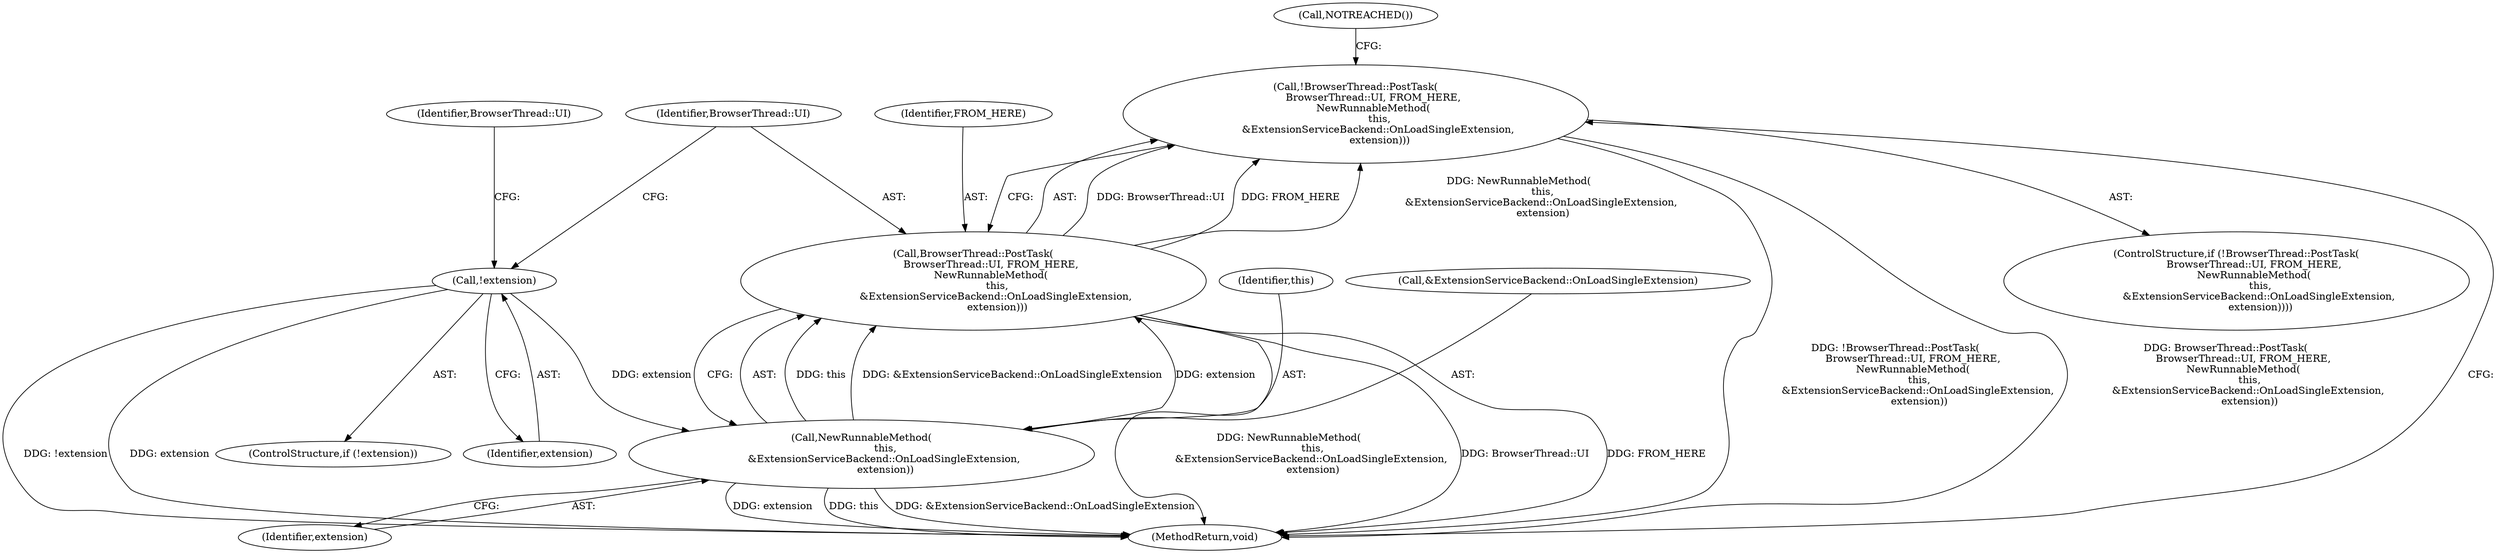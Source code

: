 digraph "0_Chrome_5fb88938e3210391f8c948f127fd96d9c2979119@API" {
"1000149" [label="(Call,!BrowserThread::PostTask(\n           BrowserThread::UI, FROM_HERE,\n           NewRunnableMethod(\n               this,\n              &ExtensionServiceBackend::OnLoadSingleExtension,\n               extension)))"];
"1000150" [label="(Call,BrowserThread::PostTask(\n           BrowserThread::UI, FROM_HERE,\n           NewRunnableMethod(\n               this,\n              &ExtensionServiceBackend::OnLoadSingleExtension,\n               extension)))"];
"1000153" [label="(Call,NewRunnableMethod(\n               this,\n              &ExtensionServiceBackend::OnLoadSingleExtension,\n               extension))"];
"1000130" [label="(Call,!extension)"];
"1000152" [label="(Identifier,FROM_HERE)"];
"1000159" [label="(MethodReturn,void)"];
"1000149" [label="(Call,!BrowserThread::PostTask(\n           BrowserThread::UI, FROM_HERE,\n           NewRunnableMethod(\n               this,\n              &ExtensionServiceBackend::OnLoadSingleExtension,\n               extension)))"];
"1000150" [label="(Call,BrowserThread::PostTask(\n           BrowserThread::UI, FROM_HERE,\n           NewRunnableMethod(\n               this,\n              &ExtensionServiceBackend::OnLoadSingleExtension,\n               extension)))"];
"1000154" [label="(Identifier,this)"];
"1000130" [label="(Call,!extension)"];
"1000158" [label="(Call,NOTREACHED())"];
"1000129" [label="(ControlStructure,if (!extension))"];
"1000131" [label="(Identifier,extension)"];
"1000136" [label="(Identifier,BrowserThread::UI)"];
"1000157" [label="(Identifier,extension)"];
"1000148" [label="(ControlStructure,if (!BrowserThread::PostTask(\n           BrowserThread::UI, FROM_HERE,\n           NewRunnableMethod(\n               this,\n              &ExtensionServiceBackend::OnLoadSingleExtension,\n               extension))))"];
"1000153" [label="(Call,NewRunnableMethod(\n               this,\n              &ExtensionServiceBackend::OnLoadSingleExtension,\n               extension))"];
"1000151" [label="(Identifier,BrowserThread::UI)"];
"1000155" [label="(Call,&ExtensionServiceBackend::OnLoadSingleExtension)"];
"1000149" -> "1000148"  [label="AST: "];
"1000149" -> "1000150"  [label="CFG: "];
"1000150" -> "1000149"  [label="AST: "];
"1000158" -> "1000149"  [label="CFG: "];
"1000159" -> "1000149"  [label="CFG: "];
"1000149" -> "1000159"  [label="DDG: !BrowserThread::PostTask(\n           BrowserThread::UI, FROM_HERE,\n           NewRunnableMethod(\n               this,\n              &ExtensionServiceBackend::OnLoadSingleExtension,\n               extension))"];
"1000149" -> "1000159"  [label="DDG: BrowserThread::PostTask(\n           BrowserThread::UI, FROM_HERE,\n           NewRunnableMethod(\n               this,\n              &ExtensionServiceBackend::OnLoadSingleExtension,\n               extension))"];
"1000150" -> "1000149"  [label="DDG: BrowserThread::UI"];
"1000150" -> "1000149"  [label="DDG: FROM_HERE"];
"1000150" -> "1000149"  [label="DDG: NewRunnableMethod(\n               this,\n              &ExtensionServiceBackend::OnLoadSingleExtension,\n               extension)"];
"1000150" -> "1000153"  [label="CFG: "];
"1000151" -> "1000150"  [label="AST: "];
"1000152" -> "1000150"  [label="AST: "];
"1000153" -> "1000150"  [label="AST: "];
"1000150" -> "1000159"  [label="DDG: NewRunnableMethod(\n               this,\n              &ExtensionServiceBackend::OnLoadSingleExtension,\n               extension)"];
"1000150" -> "1000159"  [label="DDG: BrowserThread::UI"];
"1000150" -> "1000159"  [label="DDG: FROM_HERE"];
"1000153" -> "1000150"  [label="DDG: this"];
"1000153" -> "1000150"  [label="DDG: &ExtensionServiceBackend::OnLoadSingleExtension"];
"1000153" -> "1000150"  [label="DDG: extension"];
"1000153" -> "1000157"  [label="CFG: "];
"1000154" -> "1000153"  [label="AST: "];
"1000155" -> "1000153"  [label="AST: "];
"1000157" -> "1000153"  [label="AST: "];
"1000153" -> "1000159"  [label="DDG: extension"];
"1000153" -> "1000159"  [label="DDG: this"];
"1000153" -> "1000159"  [label="DDG: &ExtensionServiceBackend::OnLoadSingleExtension"];
"1000130" -> "1000153"  [label="DDG: extension"];
"1000130" -> "1000129"  [label="AST: "];
"1000130" -> "1000131"  [label="CFG: "];
"1000131" -> "1000130"  [label="AST: "];
"1000136" -> "1000130"  [label="CFG: "];
"1000151" -> "1000130"  [label="CFG: "];
"1000130" -> "1000159"  [label="DDG: !extension"];
"1000130" -> "1000159"  [label="DDG: extension"];
}
